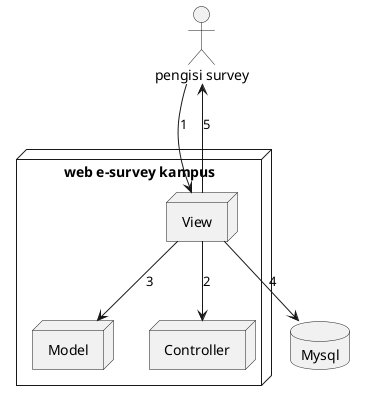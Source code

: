 @startuml

actor "pengisi survey" as user
node "web e-survey kampus"{
    node "Model" as model
    node "Controller" as controller
    node "View" as view
}

database "Mysql" as mysql

user --> view : 1
view --> controller: 2
view --> model : 3
view --> mysql : 4
view --> user : 5

@enduml